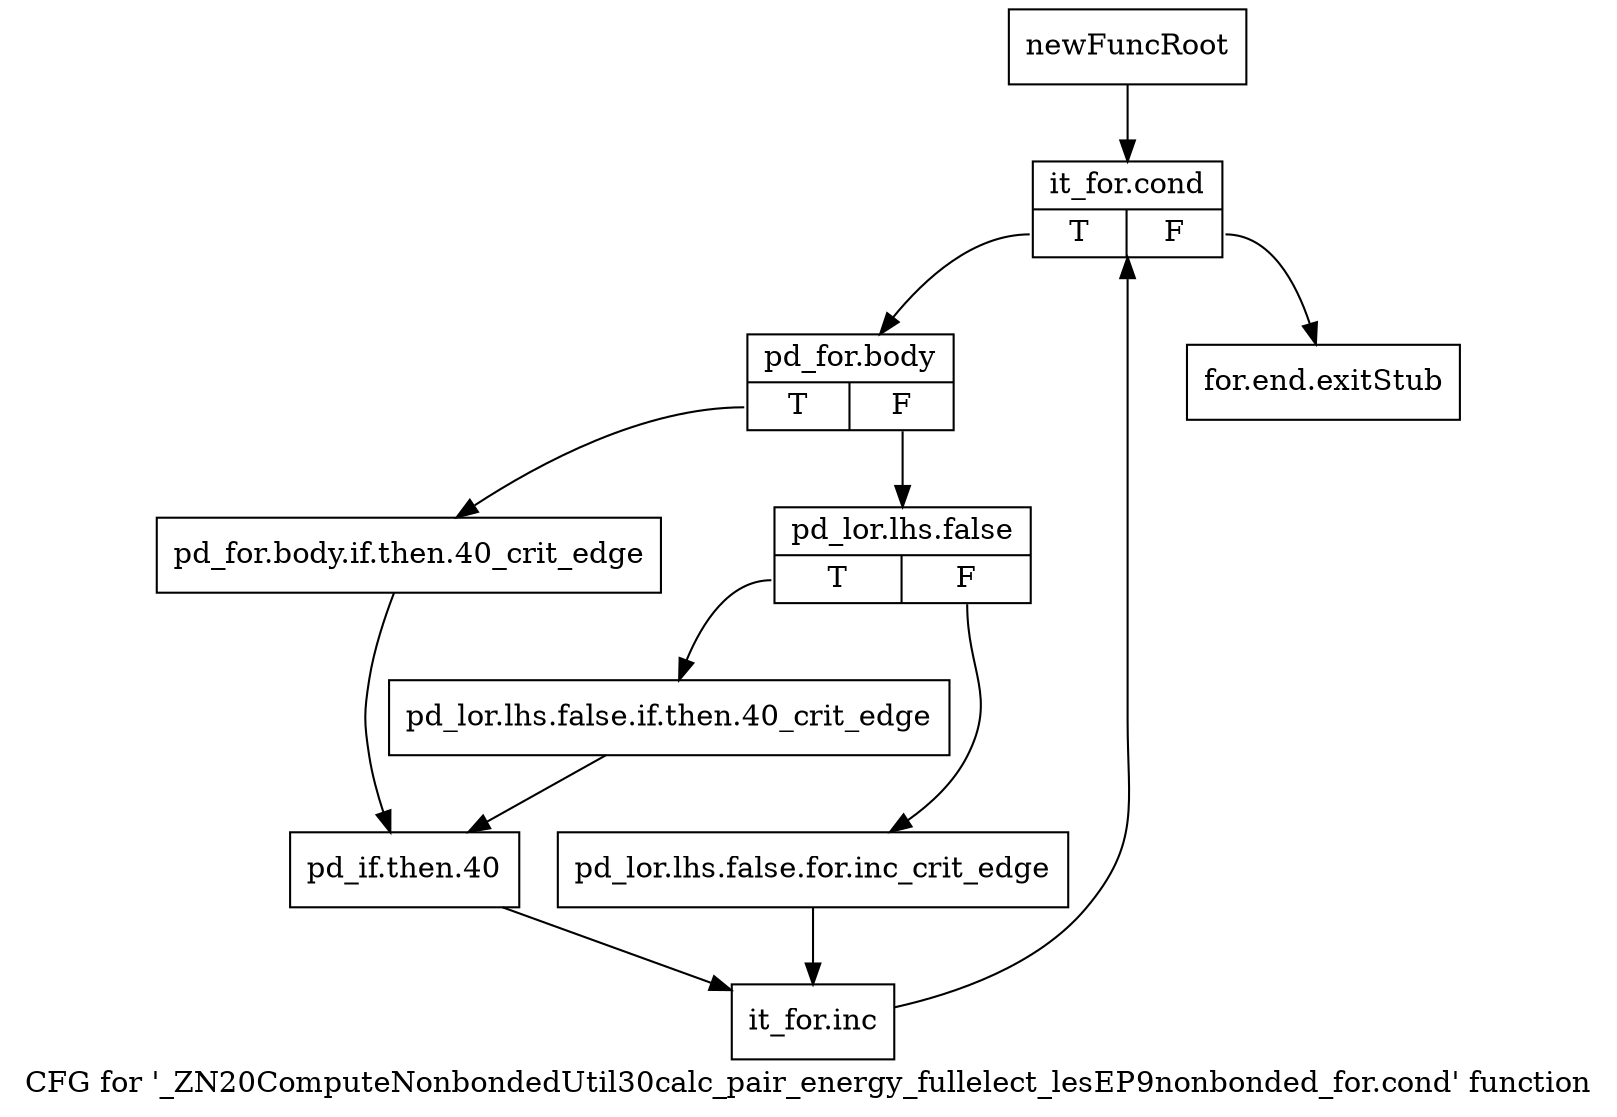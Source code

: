 digraph "CFG for '_ZN20ComputeNonbondedUtil30calc_pair_energy_fullelect_lesEP9nonbonded_for.cond' function" {
	label="CFG for '_ZN20ComputeNonbondedUtil30calc_pair_energy_fullelect_lesEP9nonbonded_for.cond' function";

	Node0x20006c0 [shape=record,label="{newFuncRoot}"];
	Node0x20006c0 -> Node0x2000760;
	Node0x2000710 [shape=record,label="{for.end.exitStub}"];
	Node0x2000760 [shape=record,label="{it_for.cond|{<s0>T|<s1>F}}"];
	Node0x2000760:s0 -> Node0x20007b0;
	Node0x2000760:s1 -> Node0x2000710;
	Node0x20007b0 [shape=record,label="{pd_for.body|{<s0>T|<s1>F}}"];
	Node0x20007b0:s0 -> Node0x20008f0;
	Node0x20007b0:s1 -> Node0x2000800;
	Node0x2000800 [shape=record,label="{pd_lor.lhs.false|{<s0>T|<s1>F}}"];
	Node0x2000800:s0 -> Node0x20008a0;
	Node0x2000800:s1 -> Node0x2000850;
	Node0x2000850 [shape=record,label="{pd_lor.lhs.false.for.inc_crit_edge}"];
	Node0x2000850 -> Node0x2000990;
	Node0x20008a0 [shape=record,label="{pd_lor.lhs.false.if.then.40_crit_edge}"];
	Node0x20008a0 -> Node0x2000940;
	Node0x20008f0 [shape=record,label="{pd_for.body.if.then.40_crit_edge}"];
	Node0x20008f0 -> Node0x2000940;
	Node0x2000940 [shape=record,label="{pd_if.then.40}"];
	Node0x2000940 -> Node0x2000990;
	Node0x2000990 [shape=record,label="{it_for.inc}"];
	Node0x2000990 -> Node0x2000760;
}
